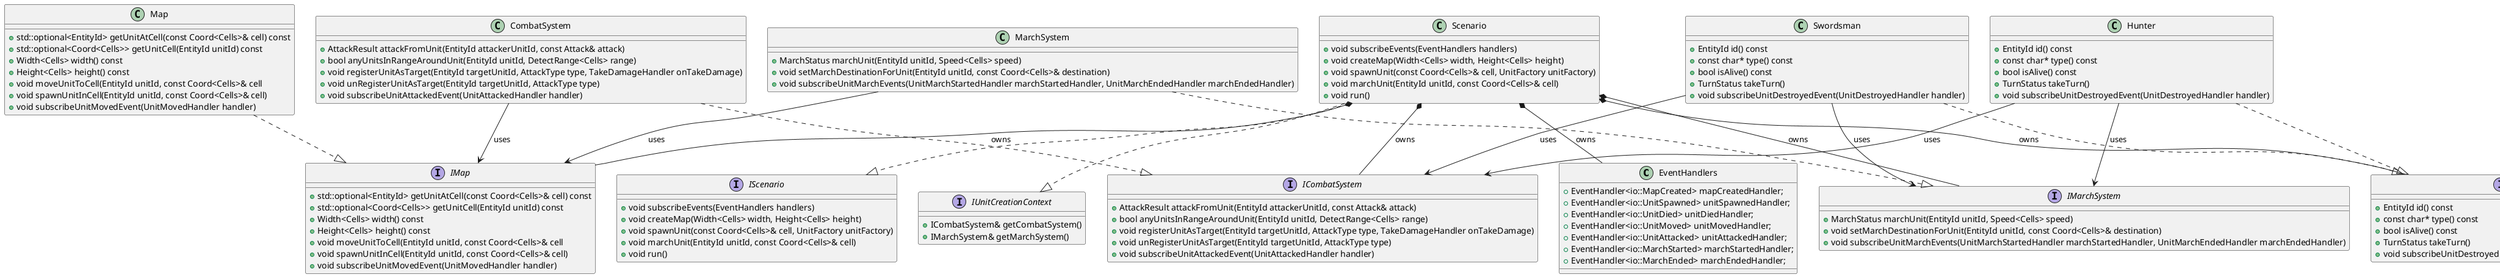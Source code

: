 @startuml
class EventHandlers {
+EventHandler<io::MapCreated> mapCreatedHandler;
+EventHandler<io::UnitSpawned> unitSpawnedHandler;
+EventHandler<io::UnitDied> unitDiedHandler;
+EventHandler<io::UnitMoved> unitMovedHandler;
+EventHandler<io::UnitAttacked> unitAttackedHandler;
+EventHandler<io::MarchStarted> marchStartedHandler;
+EventHandler<io::MarchEnded> marchEndedHandler;
}

interface ICombatSystem {
+AttackResult attackFromUnit(EntityId attackerUnitId, const Attack& attack)
+bool anyUnitsInRangeAroundUnit(EntityId unitId, DetectRange<Cells> range)
+void registerUnitAsTarget(EntityId targetUnitId, AttackType type, TakeDamageHandler onTakeDamage)
+void unRegisterUnitAsTarget(EntityId targetUnitId, AttackType type)
+void subscribeUnitAttackedEvent(UnitAttackedHandler handler)
}

interface IMap {
+std::optional<EntityId> getUnitAtCell(const Coord<Cells>& cell) const
+std::optional<Coord<Cells>> getUnitCell(EntityId unitId) const
+Width<Cells> width() const
+Height<Cells> height() const
+void moveUnitToCell(EntityId unitId, const Coord<Cells>& cell
+void spawnUnitInCell(EntityId unitId, const Coord<Cells>& cell)
+void subscribeUnitMovedEvent(UnitMovedHandler handler)
}

interface IMarchSystem {
+MarchStatus marchUnit(EntityId unitId, Speed<Cells> speed)
+void setMarchDestinationForUnit(EntityId unitId, const Coord<Cells>& destination)
+void subscribeUnitMarchEvents(UnitMarchStartedHandler marchStartedHandler, UnitMarchEndedHandler marchEndedHandler)
}

interface IScenario {
+void subscribeEvents(EventHandlers handlers)
+void createMap(Width<Cells> width, Height<Cells> height)
+void spawnUnit(const Coord<Cells>& cell, UnitFaсtory unitFactory)
+void marchUnit(EntityId unitId, const Coord<Cells>& cell)
+void run()
}

interface IUnit {
+EntityId id() const
+const char* type() const
+bool isAlive() const
+TurnStatus takeTurn()
+void subscribeUnitDestroyedEvent(UnitDestroyedHandler handler)
}

interface IUnitCreationContext {
+ICombatSystem& getCombatSystem()
+IMarchSystem& getMarchSystem()
}

class Map {
+std::optional<EntityId> getUnitAtCell(const Coord<Cells>& cell) const
+std::optional<Coord<Cells>> getUnitCell(EntityId unitId) const
+Width<Cells> width() const
+Height<Cells> height() const
+void moveUnitToCell(EntityId unitId, const Coord<Cells>& cell
+void spawnUnitInCell(EntityId unitId, const Coord<Cells>& cell)
+void subscribeUnitMovedEvent(UnitMovedHandler handler)
}

class CombatSystem {
+AttackResult attackFromUnit(EntityId attackerUnitId, const Attack& attack)
+bool anyUnitsInRangeAroundUnit(EntityId unitId, DetectRange<Cells> range)
+void registerUnitAsTarget(EntityId targetUnitId, AttackType type, TakeDamageHandler onTakeDamage)
+void unRegisterUnitAsTarget(EntityId targetUnitId, AttackType type)
+void subscribeUnitAttackedEvent(UnitAttackedHandler handler)
}

class MarchSystem {
+MarchStatus marchUnit(EntityId unitId, Speed<Cells> speed)
+void setMarchDestinationForUnit(EntityId unitId, const Coord<Cells>& destination)
+void subscribeUnitMarchEvents(UnitMarchStartedHandler marchStartedHandler, UnitMarchEndedHandler marchEndedHandler)
}

class Scenario {
+void subscribeEvents(EventHandlers handlers)
+void createMap(Width<Cells> width, Height<Cells> height)
+void spawnUnit(const Coord<Cells>& cell, UnitFaсtory unitFactory)
+void marchUnit(EntityId unitId, const Coord<Cells>& cell)
+void run()
}

class Hunter {
+EntityId id() const
+const char* type() const
+bool isAlive() const
+TurnStatus takeTurn()
+void subscribeUnitDestroyedEvent(UnitDestroyedHandler handler)
}

class Swordsman {
+EntityId id() const
+const char* type() const
+bool isAlive() const
+TurnStatus takeTurn()
+void subscribeUnitDestroyedEvent(UnitDestroyedHandler handler)
}

Scenario ..|> IScenario
Scenario ..|> IUnitCreationContext

CombatSystem ..|> ICombatSystem
MarchSystem ..|> IMarchSystem

Map ..|> IMap

Hunter ..|> IUnit
Swordsman ..|> IUnit

' Владение (композиция)

Scenario *-- ICombatSystem : owns
Scenario *-- IMarchSystem : owns
Scenario *-- IMap: owns
Scenario *-- IUnit : owns
Scenario *-- EventHandlers: owns

Hunter --> ICombatSystem : uses
Hunter --> IMarchSystem : uses

Swordsman --> ICombatSystem : uses
Swordsman --> IMarchSystem : uses

CombatSystem --> IMap : uses
MarchSystem --> IMap : uses

@enduml